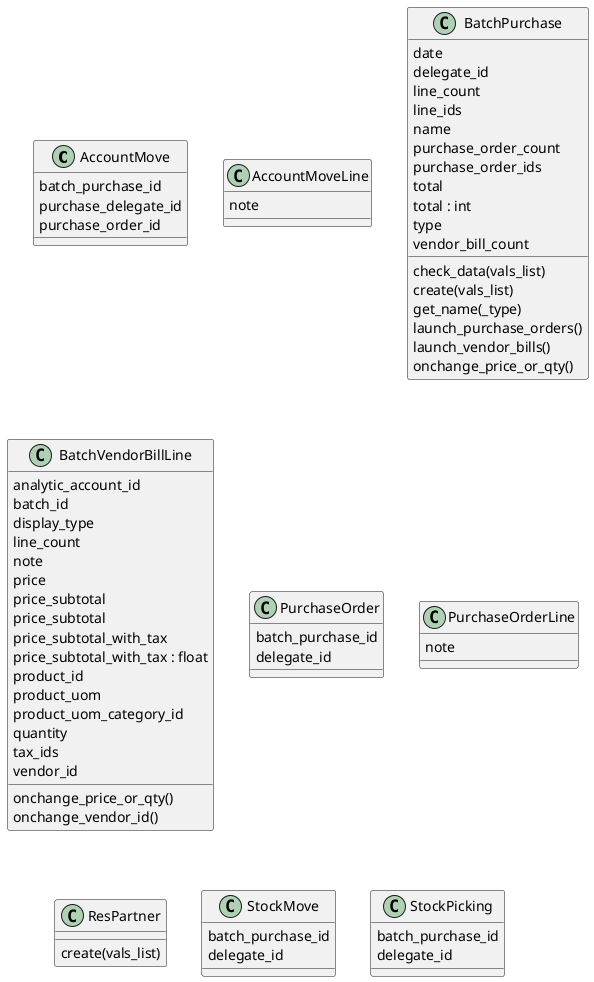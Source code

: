 @startuml classes
set namespaceSeparator none
class "AccountMove" as az_account_batch_purchase.models.account_move.AccountMove {
  batch_purchase_id
  purchase_delegate_id
  purchase_order_id
}
class "AccountMoveLine" as az_account_batch_purchase.models.account_move.AccountMoveLine {
  note
}
class "BatchPurchase" as az_account_batch_purchase.models.batch_purchase.BatchPurchase {
  date
  delegate_id
  line_count
  line_ids
  name
  purchase_order_count
  purchase_order_ids
  total
  total : int
  type
  vendor_bill_count
  check_data(vals_list)
  create(vals_list)
  get_name(_type)
  launch_purchase_orders()
  launch_vendor_bills()
  onchange_price_or_qty()
}
class "BatchVendorBillLine" as az_account_batch_purchase.models.batch_purchase.BatchVendorBillLine {
  analytic_account_id
  batch_id
  display_type
  line_count
  note
  price
  price_subtotal
  price_subtotal
  price_subtotal_with_tax
  price_subtotal_with_tax : float
  product_id
  product_uom
  product_uom_category_id
  quantity
  tax_ids
  vendor_id
  onchange_price_or_qty()
  onchange_vendor_id()
}
class "PurchaseOrder" as az_account_batch_purchase.models.purchase_order.PurchaseOrder {
  batch_purchase_id
  delegate_id
}
class "PurchaseOrderLine" as az_account_batch_purchase.models.purchase_order.PurchaseOrderLine {
  note
}
class "ResPartner" as az_account_batch_purchase.models.res_partner.ResPartner {
  create(vals_list)
}
class "StockMove" as az_account_batch_purchase.models.stock_picking.StockMove {
  batch_purchase_id
  delegate_id
}
class "StockPicking" as az_account_batch_purchase.models.stock_picking.StockPicking {
  batch_purchase_id
  delegate_id
}
@enduml
